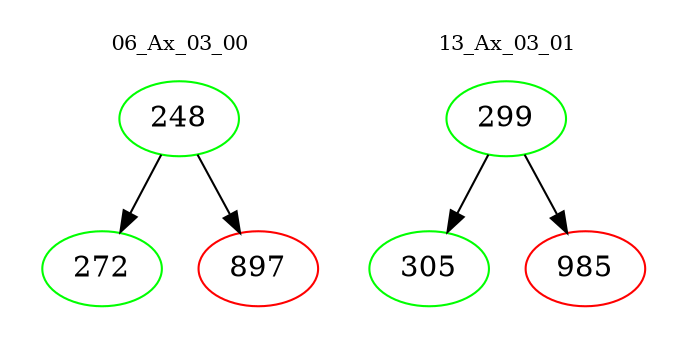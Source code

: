 digraph{
subgraph cluster_0 {
color = white
label = "06_Ax_03_00";
fontsize=10;
T0_248 [label="248", color="green"]
T0_248 -> T0_272 [color="black"]
T0_272 [label="272", color="green"]
T0_248 -> T0_897 [color="black"]
T0_897 [label="897", color="red"]
}
subgraph cluster_1 {
color = white
label = "13_Ax_03_01";
fontsize=10;
T1_299 [label="299", color="green"]
T1_299 -> T1_305 [color="black"]
T1_305 [label="305", color="green"]
T1_299 -> T1_985 [color="black"]
T1_985 [label="985", color="red"]
}
}
